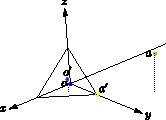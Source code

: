 // preamble
settings.prc = false;
settings.render = 0;
import three;
size(6cm, 0);

// axes
draw(-4.5X -- 1.7X, arrow=Arrow3(DefaultHead2), L=Label("$x$", position=EndPoint, align=W));
draw(O -- 2.4Y, arrow=Arrow3(), L=Label("$y$", position=EndPoint));
draw(O -- 2Z, arrow=Arrow3(), L=Label("$z$", position=EndPoint));

// triangle
path3 tri = (1,0,0)--(0,1,0)--(0,0,1)--cycle;

// triangle
triple pto = (0,0,0);
triple pta = (-1,2,1);
triple cpto = (0.333333,0.333333,0.333333);
triple cpta = (0,1,0);
triple ppta = (-1,2,0);
triple pcpto = (0.333333,0.333333,0);
triple pcpta = (0,1,0);

// draw triangle then points and projections
draw(tri);
dot(pto, blue);
label("$o$", pto, align=W);
dot(cpto, mediumblue);
label("$o'$", cpto, align=N);
draw(cpto--pcpto, dotted);
dot(pta, lightolive);
label("$a$", pta, align=W);
draw(pta--ppta, dotted);
dot(cpta, yellow);
label("$a'$", cpta, align=NE);
draw(cpta--pcpta, dotted);
